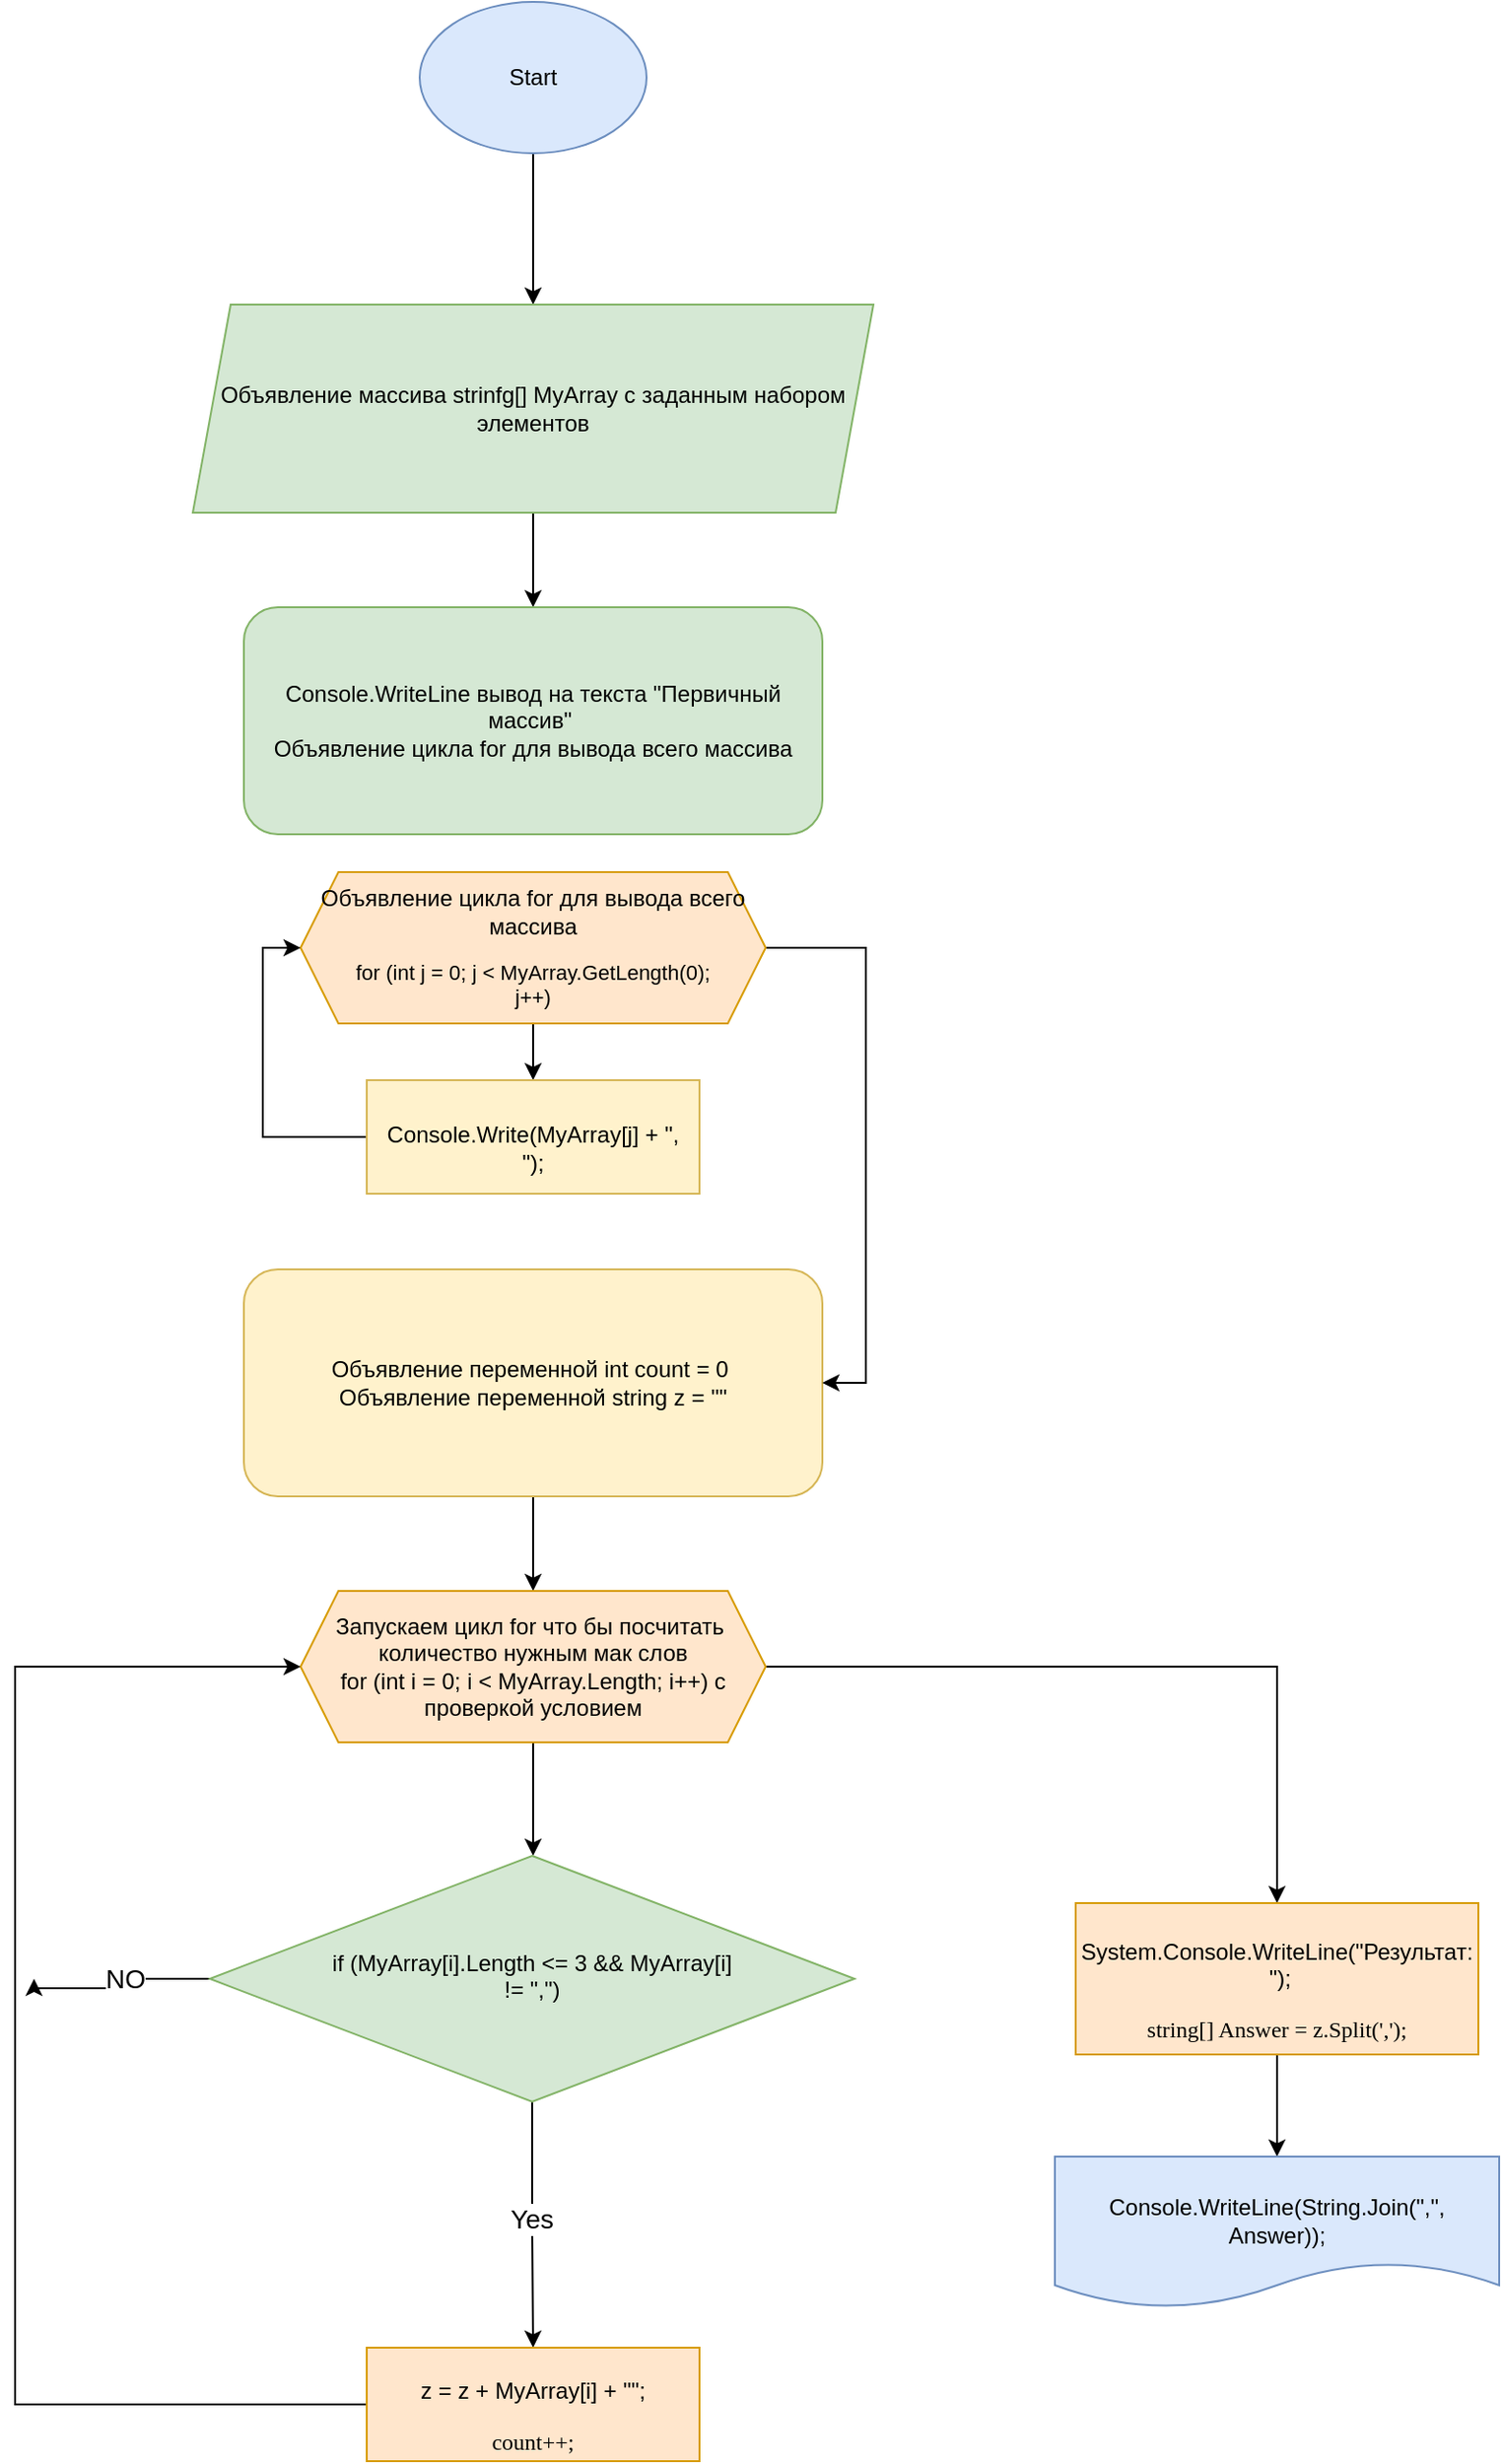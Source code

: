 <mxfile version="21.8.0" type="device">
  <diagram name="Страница — 1" id="VTv2eJ64EowPpt-remeR">
    <mxGraphModel dx="1600" dy="811" grid="1" gridSize="10" guides="1" tooltips="1" connect="1" arrows="1" fold="1" page="1" pageScale="1" pageWidth="827" pageHeight="1169" math="0" shadow="0">
      <root>
        <mxCell id="0" />
        <mxCell id="1" parent="0" />
        <mxCell id="IeBEGXpacajPv1aQOTsr-5" style="edgeStyle=orthogonalEdgeStyle;rounded=0;orthogonalLoop=1;jettySize=auto;html=1;entryX=0.5;entryY=0;entryDx=0;entryDy=0;" edge="1" parent="1" source="IeBEGXpacajPv1aQOTsr-2">
          <mxGeometry relative="1" as="geometry">
            <mxPoint x="414" y="190" as="targetPoint" />
          </mxGeometry>
        </mxCell>
        <mxCell id="IeBEGXpacajPv1aQOTsr-2" value="Start" style="ellipse;whiteSpace=wrap;html=1;fillColor=#dae8fc;strokeColor=#6c8ebf;" vertex="1" parent="1">
          <mxGeometry x="354" y="30" width="120" height="80" as="geometry" />
        </mxCell>
        <mxCell id="IeBEGXpacajPv1aQOTsr-8" style="edgeStyle=orthogonalEdgeStyle;rounded=0;orthogonalLoop=1;jettySize=auto;html=1;entryX=0.5;entryY=0;entryDx=0;entryDy=0;" edge="1" parent="1" source="IeBEGXpacajPv1aQOTsr-6" target="IeBEGXpacajPv1aQOTsr-7">
          <mxGeometry relative="1" as="geometry" />
        </mxCell>
        <mxCell id="IeBEGXpacajPv1aQOTsr-6" value="Объявление массива strinfg[] MyArray c заданным набором элементов" style="shape=parallelogram;perimeter=parallelogramPerimeter;whiteSpace=wrap;html=1;fixedSize=1;fillColor=#d5e8d4;strokeColor=#82b366;" vertex="1" parent="1">
          <mxGeometry x="234" y="190" width="360" height="110" as="geometry" />
        </mxCell>
        <mxCell id="IeBEGXpacajPv1aQOTsr-7" value="Console.WriteLine вывод на текста &quot;Первичный массив&quot;&amp;nbsp;&lt;br&gt;Объявление цикла for для вывода всего массива" style="rounded=1;whiteSpace=wrap;html=1;fillColor=#d5e8d4;strokeColor=#82b366;" vertex="1" parent="1">
          <mxGeometry x="261" y="350" width="306" height="120" as="geometry" />
        </mxCell>
        <mxCell id="IeBEGXpacajPv1aQOTsr-20" style="edgeStyle=orthogonalEdgeStyle;rounded=0;orthogonalLoop=1;jettySize=auto;html=1;entryX=0.5;entryY=0;entryDx=0;entryDy=0;" edge="1" parent="1" source="IeBEGXpacajPv1aQOTsr-11" target="IeBEGXpacajPv1aQOTsr-19">
          <mxGeometry relative="1" as="geometry" />
        </mxCell>
        <mxCell id="IeBEGXpacajPv1aQOTsr-11" value="Объявление переменной int count = 0&amp;nbsp;&lt;br&gt;Объявление переменной string z = &quot;&quot;&lt;br&gt;" style="rounded=1;whiteSpace=wrap;html=1;fillColor=#fff2cc;strokeColor=#d6b656;" vertex="1" parent="1">
          <mxGeometry x="261" y="700" width="306" height="120" as="geometry" />
        </mxCell>
        <mxCell id="IeBEGXpacajPv1aQOTsr-13" style="edgeStyle=orthogonalEdgeStyle;rounded=0;orthogonalLoop=1;jettySize=auto;html=1;entryX=1;entryY=0.5;entryDx=0;entryDy=0;" edge="1" parent="1" source="IeBEGXpacajPv1aQOTsr-12" target="IeBEGXpacajPv1aQOTsr-11">
          <mxGeometry relative="1" as="geometry">
            <mxPoint x="640" y="760" as="targetPoint" />
            <Array as="points">
              <mxPoint x="590" y="530" />
              <mxPoint x="590" y="760" />
            </Array>
          </mxGeometry>
        </mxCell>
        <mxCell id="IeBEGXpacajPv1aQOTsr-15" style="edgeStyle=orthogonalEdgeStyle;rounded=0;orthogonalLoop=1;jettySize=auto;html=1;" edge="1" parent="1" source="IeBEGXpacajPv1aQOTsr-12" target="IeBEGXpacajPv1aQOTsr-14">
          <mxGeometry relative="1" as="geometry" />
        </mxCell>
        <mxCell id="IeBEGXpacajPv1aQOTsr-12" value="Объявление цикла for для вывода всего массива&lt;br&gt;&lt;p style=&quot;margin-bottom: 0.0pt; font-size: 11px;&quot; class=&quot;MsoNormal&quot;&gt;for (int j = 0; j &amp;lt; MyArray.GetLength(0);&lt;br/&gt;j++)&lt;/p&gt;" style="shape=hexagon;perimeter=hexagonPerimeter2;whiteSpace=wrap;html=1;fixedSize=1;fillColor=#ffe6cc;strokeColor=#d79b00;" vertex="1" parent="1">
          <mxGeometry x="291" y="490" width="246" height="80" as="geometry" />
        </mxCell>
        <mxCell id="IeBEGXpacajPv1aQOTsr-16" style="edgeStyle=orthogonalEdgeStyle;rounded=0;orthogonalLoop=1;jettySize=auto;html=1;entryX=0;entryY=0.5;entryDx=0;entryDy=0;" edge="1" parent="1" source="IeBEGXpacajPv1aQOTsr-14" target="IeBEGXpacajPv1aQOTsr-12">
          <mxGeometry relative="1" as="geometry">
            <mxPoint x="260" y="530" as="targetPoint" />
            <Array as="points">
              <mxPoint x="271" y="630" />
              <mxPoint x="271" y="530" />
            </Array>
          </mxGeometry>
        </mxCell>
        <mxCell id="IeBEGXpacajPv1aQOTsr-14" value="&lt;p style=&quot;margin-bottom:0cm;margin-bottom:.0001pt&quot; class=&quot;MsoNormal&quot;&gt;Console.Write(MyArray[j] + &quot;,&lt;br/&gt;&quot;);&lt;/p&gt;" style="rounded=0;whiteSpace=wrap;html=1;fillColor=#fff2cc;strokeColor=#d6b656;" vertex="1" parent="1">
          <mxGeometry x="326" y="600" width="176" height="60" as="geometry" />
        </mxCell>
        <mxCell id="IeBEGXpacajPv1aQOTsr-21" style="edgeStyle=orthogonalEdgeStyle;rounded=0;orthogonalLoop=1;jettySize=auto;html=1;" edge="1" parent="1" source="IeBEGXpacajPv1aQOTsr-19">
          <mxGeometry relative="1" as="geometry">
            <mxPoint x="414.0" y="1010" as="targetPoint" />
          </mxGeometry>
        </mxCell>
        <mxCell id="IeBEGXpacajPv1aQOTsr-30" style="edgeStyle=orthogonalEdgeStyle;rounded=0;orthogonalLoop=1;jettySize=auto;html=1;entryX=0.5;entryY=0;entryDx=0;entryDy=0;" edge="1" parent="1" source="IeBEGXpacajPv1aQOTsr-19" target="IeBEGXpacajPv1aQOTsr-45">
          <mxGeometry relative="1" as="geometry">
            <mxPoint x="780" y="190" as="targetPoint" />
          </mxGeometry>
        </mxCell>
        <mxCell id="IeBEGXpacajPv1aQOTsr-19" value="Запускаем цикл for что бы посчитать&amp;nbsp; количество нужным мак слов&lt;br&gt;for (int i = 0; i &amp;lt; MyArray.Length; i++) с проверкой условием" style="shape=hexagon;perimeter=hexagonPerimeter2;whiteSpace=wrap;html=1;fixedSize=1;fillColor=#ffe6cc;strokeColor=#d79b00;" vertex="1" parent="1">
          <mxGeometry x="291" y="870" width="246" height="80" as="geometry" />
        </mxCell>
        <mxCell id="IeBEGXpacajPv1aQOTsr-25" style="edgeStyle=orthogonalEdgeStyle;rounded=0;orthogonalLoop=1;jettySize=auto;html=1;entryX=0.5;entryY=0;entryDx=0;entryDy=0;" edge="1" parent="1" source="IeBEGXpacajPv1aQOTsr-22" target="IeBEGXpacajPv1aQOTsr-24">
          <mxGeometry relative="1" as="geometry" />
        </mxCell>
        <mxCell id="IeBEGXpacajPv1aQOTsr-26" value="Yes" style="edgeLabel;html=1;align=center;verticalAlign=middle;resizable=0;points=[];fontSize=14;" vertex="1" connectable="0" parent="IeBEGXpacajPv1aQOTsr-25">
          <mxGeometry x="-0.049" y="-1" relative="1" as="geometry">
            <mxPoint as="offset" />
          </mxGeometry>
        </mxCell>
        <mxCell id="IeBEGXpacajPv1aQOTsr-27" style="edgeStyle=orthogonalEdgeStyle;rounded=0;orthogonalLoop=1;jettySize=auto;html=1;" edge="1" parent="1" source="IeBEGXpacajPv1aQOTsr-22">
          <mxGeometry relative="1" as="geometry">
            <mxPoint x="150" y="1075" as="targetPoint" />
            <Array as="points">
              <mxPoint x="197" y="1075" />
              <mxPoint x="197" y="1080" />
              <mxPoint x="150" y="1080" />
            </Array>
          </mxGeometry>
        </mxCell>
        <mxCell id="IeBEGXpacajPv1aQOTsr-28" value="NO" style="edgeLabel;html=1;align=center;verticalAlign=middle;resizable=0;points=[];fontSize=14;" vertex="1" connectable="0" parent="IeBEGXpacajPv1aQOTsr-27">
          <mxGeometry x="-0.131" relative="1" as="geometry">
            <mxPoint as="offset" />
          </mxGeometry>
        </mxCell>
        <mxCell id="IeBEGXpacajPv1aQOTsr-22" value="&lt;p style=&quot;margin-bottom: 0.0pt;&quot; class=&quot;MsoNormal&quot;&gt;if (MyArray[i].Length &amp;lt;= 3 &amp;amp;&amp;amp; MyArray[i]&lt;br&gt;!= &quot;,&quot;)&lt;br&gt;&lt;br&gt;&lt;/p&gt;" style="rhombus;whiteSpace=wrap;html=1;fillColor=#d5e8d4;strokeColor=#82b366;" vertex="1" parent="1">
          <mxGeometry x="243" y="1010" width="341" height="130" as="geometry" />
        </mxCell>
        <mxCell id="IeBEGXpacajPv1aQOTsr-29" style="edgeStyle=orthogonalEdgeStyle;rounded=0;orthogonalLoop=1;jettySize=auto;html=1;entryX=0;entryY=0.5;entryDx=0;entryDy=0;" edge="1" parent="1" source="IeBEGXpacajPv1aQOTsr-24" target="IeBEGXpacajPv1aQOTsr-19">
          <mxGeometry relative="1" as="geometry">
            <mxPoint x="140" y="920" as="targetPoint" />
            <Array as="points">
              <mxPoint x="140" y="1300" />
              <mxPoint x="140" y="910" />
            </Array>
          </mxGeometry>
        </mxCell>
        <mxCell id="IeBEGXpacajPv1aQOTsr-24" value="&lt;p style=&quot;border-color: var(--border-color); margin-bottom: 0.0pt;&quot; class=&quot;MsoNormal&quot;&gt;z = z + MyArray[i] + &quot;&lt;span style=&quot;border-color: var(--border-color); background-color: initial;&quot;&gt;&quot;;&lt;/span&gt;&lt;/p&gt;&lt;p style=&quot;border-color: var(--border-color); margin-bottom: 0.0pt;&quot; class=&quot;MsoNormal&quot;&gt;&lt;span style=&quot;border-color: var(--border-color); line-height: 12.84px; font-family: Consolas;&quot; lang=&quot;EN-US&quot;&gt;count++;&lt;/span&gt;&lt;/p&gt;" style="rounded=0;whiteSpace=wrap;html=1;fillColor=#ffe6cc;strokeColor=#d79b00;" vertex="1" parent="1">
          <mxGeometry x="326" y="1270" width="176" height="60" as="geometry" />
        </mxCell>
        <mxCell id="IeBEGXpacajPv1aQOTsr-47" style="edgeStyle=orthogonalEdgeStyle;rounded=0;orthogonalLoop=1;jettySize=auto;html=1;entryX=0.5;entryY=0;entryDx=0;entryDy=0;" edge="1" parent="1" source="IeBEGXpacajPv1aQOTsr-45" target="IeBEGXpacajPv1aQOTsr-46">
          <mxGeometry relative="1" as="geometry" />
        </mxCell>
        <mxCell id="IeBEGXpacajPv1aQOTsr-45" value="&lt;p style=&quot;margin-bottom:0cm;margin-bottom:.0001pt&quot; class=&quot;MsoNormal&quot;&gt;System.Console.WriteLine(&quot;Результат:&lt;br&gt;&amp;nbsp;&quot;);&lt;/p&gt;&lt;p style=&quot;margin-bottom:0cm;margin-bottom:.0001pt&quot; class=&quot;MsoNormal&quot;&gt;&lt;span style=&quot;mso-bidi-font-size:10.5pt;line-height:107%;font-family:Consolas;&lt;br/&gt;mso-fareast-font-family:&amp;quot;Times New Roman&amp;quot;;mso-bidi-font-family:&amp;quot;Times New Roman&amp;quot;;&lt;br/&gt;mso-ansi-language:EN-US;mso-fareast-language:RU&quot; lang=&quot;EN-US&quot;&gt;string[] Answer = z.Split(&#39;,&#39;);&lt;/span&gt;&lt;/p&gt;" style="rounded=0;whiteSpace=wrap;html=1;fillColor=#ffe6cc;strokeColor=#d79b00;" vertex="1" parent="1">
          <mxGeometry x="701" y="1035" width="213" height="80" as="geometry" />
        </mxCell>
        <mxCell id="IeBEGXpacajPv1aQOTsr-46" value="&lt;p style=&quot;margin-bottom:0cm;margin-bottom:.0001pt&quot; class=&quot;MsoNormal&quot;&gt;Console.WriteLine(String.Join(&quot;,&quot;,&lt;br/&gt;Answer));&lt;/p&gt;" style="shape=document;whiteSpace=wrap;html=1;boundedLbl=1;fillColor=#dae8fc;strokeColor=#6c8ebf;" vertex="1" parent="1">
          <mxGeometry x="690" y="1169" width="235" height="80" as="geometry" />
        </mxCell>
      </root>
    </mxGraphModel>
  </diagram>
</mxfile>
